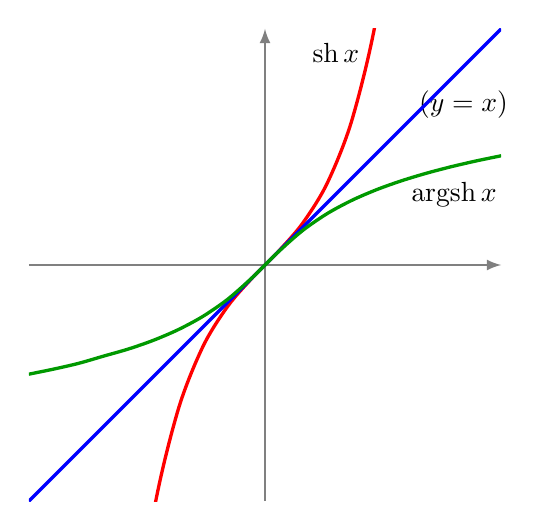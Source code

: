 \begin{tikzpicture}[scale=0.6]
  \def\xmin{-5}; 
 \def\xmax{+5}; 
 \def\ymin{-5}; 
 \def\ymax{+5};
% \draw[help lines] (\xmin,\ymin) grid (\xmax,\ymax);
  \draw[->,>=latex,thick,gray] (\xmin,0)--(\xmax,0);
 \draw[->,>=latex,thick,gray] (0,\ymin)--(0,\ymax); 
%  \node at (0,1)[left] {$1$};  
%   \node at (1,0)[below] {$1$};   
\node at (1.5,4.5) {$\text{sh}\,x$};  
  \node at (4,1.5) {$\text{argsh}\,x$};  
  \node at (4.2,3.4) {$(y=x)$};  
 \clip (\xmin,\ymin) rectangle (\xmax,\ymax);
 \def\a{+1};
% \draw [thick, domain=\xmin:\xmax] plot(\x,{exp(\x)});
 \draw [very thick, color=red,samples=20,smooth] plot(\x,{(exp(\x)-exp(-\x))/2});
 \draw [very thick, color=blue,samples=20,smooth] plot(\x,\x);
 \draw [very thick, color=green!60!black,samples=20,smooth, domain=-5:5] plot(\x,{ln(\x+sqrt(\x*\x+1))});

\end{tikzpicture}
